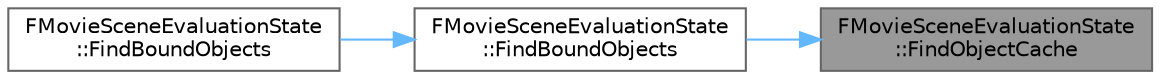 digraph "FMovieSceneEvaluationState::FindObjectCache"
{
 // INTERACTIVE_SVG=YES
 // LATEX_PDF_SIZE
  bgcolor="transparent";
  edge [fontname=Helvetica,fontsize=10,labelfontname=Helvetica,labelfontsize=10];
  node [fontname=Helvetica,fontsize=10,shape=box,height=0.2,width=0.4];
  rankdir="RL";
  Node1 [id="Node000001",label="FMovieSceneEvaluationState\l::FindObjectCache",height=0.2,width=0.4,color="gray40", fillcolor="grey60", style="filled", fontcolor="black",tooltip="Find an object cache pertaining to the specified sequence."];
  Node1 -> Node2 [id="edge1_Node000001_Node000002",dir="back",color="steelblue1",style="solid",tooltip=" "];
  Node2 [id="Node000002",label="FMovieSceneEvaluationState\l::FindBoundObjects",height=0.2,width=0.4,color="grey40", fillcolor="white", style="filled",URL="$da/d40/structFMovieSceneEvaluationState.html#ab885ff333c5a015bb327949db0da38d9",tooltip="Locate objects bound to the specified object guid, in the specified sequence."];
  Node2 -> Node3 [id="edge2_Node000002_Node000003",dir="back",color="steelblue1",style="solid",tooltip=" "];
  Node3 [id="Node000003",label="FMovieSceneEvaluationState\l::FindBoundObjects",height=0.2,width=0.4,color="grey40", fillcolor="white", style="filled",URL="$da/d40/structFMovieSceneEvaluationState.html#a5e75e184d00e7247e8f276de652cd689",tooltip="Locate objects bound to the specified sequence operand."];
}
